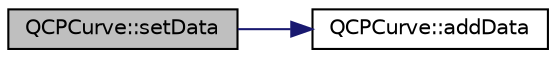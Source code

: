 digraph "QCPCurve::setData"
{
 // LATEX_PDF_SIZE
  edge [fontname="Helvetica",fontsize="10",labelfontname="Helvetica",labelfontsize="10"];
  node [fontname="Helvetica",fontsize="10",shape=record];
  rankdir="LR";
  Node1 [label="QCPCurve::setData",height=0.2,width=0.4,color="black", fillcolor="grey75", style="filled", fontcolor="black",tooltip=" "];
  Node1 -> Node2 [color="midnightblue",fontsize="10",style="solid",fontname="Helvetica"];
  Node2 [label="QCPCurve::addData",height=0.2,width=0.4,color="black", fillcolor="white", style="filled",URL="$classQCPCurve.html#a73edf394b94f3f24f07518e30565a07f",tooltip=" "];
}
